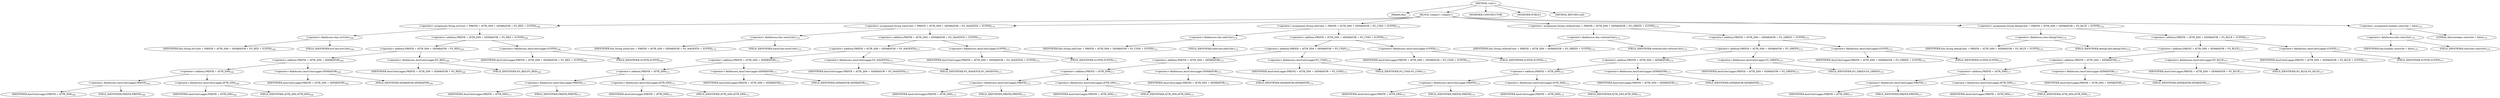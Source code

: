 digraph "&lt;init&gt;" {  
"368" [label = <(METHOD,&lt;init&gt;)> ]
"369" [label = <(PARAM,this)> ]
"370" [label = <(BLOCK,&lt;empty&gt;,&lt;empty&gt;)> ]
"371" [label = <(&lt;operator&gt;.assignment,String errColor = PREFIX + ATTR_DIM + SEPARATOR + FG_RED + SUFFIX)<SUB>168</SUB>> ]
"372" [label = <(&lt;operator&gt;.fieldAccess,this.errColor)<SUB>168</SUB>> ]
"373" [label = <(IDENTIFIER,this,String errColor = PREFIX + ATTR_DIM + SEPARATOR + FG_RED + SUFFIX)<SUB>168</SUB>> ]
"374" [label = <(FIELD_IDENTIFIER,errColor,errColor)<SUB>168</SUB>> ]
"375" [label = <(&lt;operator&gt;.addition,PREFIX + ATTR_DIM + SEPARATOR + FG_RED + SUFFIX)<SUB>169</SUB>> ]
"376" [label = <(&lt;operator&gt;.addition,PREFIX + ATTR_DIM + SEPARATOR + FG_RED)<SUB>169</SUB>> ]
"377" [label = <(&lt;operator&gt;.addition,PREFIX + ATTR_DIM + SEPARATOR)<SUB>169</SUB>> ]
"378" [label = <(&lt;operator&gt;.addition,PREFIX + ATTR_DIM)<SUB>169</SUB>> ]
"379" [label = <(&lt;operator&gt;.fieldAccess,AnsiColorLogger.PREFIX)<SUB>169</SUB>> ]
"380" [label = <(IDENTIFIER,AnsiColorLogger,PREFIX + ATTR_DIM)<SUB>169</SUB>> ]
"381" [label = <(FIELD_IDENTIFIER,PREFIX,PREFIX)<SUB>169</SUB>> ]
"382" [label = <(&lt;operator&gt;.fieldAccess,AnsiColorLogger.ATTR_DIM)<SUB>169</SUB>> ]
"383" [label = <(IDENTIFIER,AnsiColorLogger,PREFIX + ATTR_DIM)<SUB>169</SUB>> ]
"384" [label = <(FIELD_IDENTIFIER,ATTR_DIM,ATTR_DIM)<SUB>169</SUB>> ]
"385" [label = <(&lt;operator&gt;.fieldAccess,AnsiColorLogger.SEPARATOR)<SUB>169</SUB>> ]
"386" [label = <(IDENTIFIER,AnsiColorLogger,PREFIX + ATTR_DIM + SEPARATOR)<SUB>169</SUB>> ]
"387" [label = <(FIELD_IDENTIFIER,SEPARATOR,SEPARATOR)<SUB>169</SUB>> ]
"388" [label = <(&lt;operator&gt;.fieldAccess,AnsiColorLogger.FG_RED)<SUB>169</SUB>> ]
"389" [label = <(IDENTIFIER,AnsiColorLogger,PREFIX + ATTR_DIM + SEPARATOR + FG_RED)<SUB>169</SUB>> ]
"390" [label = <(FIELD_IDENTIFIER,FG_RED,FG_RED)<SUB>169</SUB>> ]
"391" [label = <(&lt;operator&gt;.fieldAccess,AnsiColorLogger.SUFFIX)<SUB>169</SUB>> ]
"392" [label = <(IDENTIFIER,AnsiColorLogger,PREFIX + ATTR_DIM + SEPARATOR + FG_RED + SUFFIX)<SUB>169</SUB>> ]
"393" [label = <(FIELD_IDENTIFIER,SUFFIX,SUFFIX)<SUB>169</SUB>> ]
"394" [label = <(&lt;operator&gt;.assignment,String warnColor = PREFIX + ATTR_DIM + SEPARATOR + FG_MAGENTA + SUFFIX)<SUB>170</SUB>> ]
"395" [label = <(&lt;operator&gt;.fieldAccess,this.warnColor)<SUB>170</SUB>> ]
"396" [label = <(IDENTIFIER,this,String warnColor = PREFIX + ATTR_DIM + SEPARATOR + FG_MAGENTA + SUFFIX)<SUB>170</SUB>> ]
"397" [label = <(FIELD_IDENTIFIER,warnColor,warnColor)<SUB>170</SUB>> ]
"398" [label = <(&lt;operator&gt;.addition,PREFIX + ATTR_DIM + SEPARATOR + FG_MAGENTA + SUFFIX)<SUB>171</SUB>> ]
"399" [label = <(&lt;operator&gt;.addition,PREFIX + ATTR_DIM + SEPARATOR + FG_MAGENTA)<SUB>171</SUB>> ]
"400" [label = <(&lt;operator&gt;.addition,PREFIX + ATTR_DIM + SEPARATOR)<SUB>171</SUB>> ]
"401" [label = <(&lt;operator&gt;.addition,PREFIX + ATTR_DIM)<SUB>171</SUB>> ]
"402" [label = <(&lt;operator&gt;.fieldAccess,AnsiColorLogger.PREFIX)<SUB>171</SUB>> ]
"403" [label = <(IDENTIFIER,AnsiColorLogger,PREFIX + ATTR_DIM)<SUB>171</SUB>> ]
"404" [label = <(FIELD_IDENTIFIER,PREFIX,PREFIX)<SUB>171</SUB>> ]
"405" [label = <(&lt;operator&gt;.fieldAccess,AnsiColorLogger.ATTR_DIM)<SUB>171</SUB>> ]
"406" [label = <(IDENTIFIER,AnsiColorLogger,PREFIX + ATTR_DIM)<SUB>171</SUB>> ]
"407" [label = <(FIELD_IDENTIFIER,ATTR_DIM,ATTR_DIM)<SUB>171</SUB>> ]
"408" [label = <(&lt;operator&gt;.fieldAccess,AnsiColorLogger.SEPARATOR)<SUB>171</SUB>> ]
"409" [label = <(IDENTIFIER,AnsiColorLogger,PREFIX + ATTR_DIM + SEPARATOR)<SUB>171</SUB>> ]
"410" [label = <(FIELD_IDENTIFIER,SEPARATOR,SEPARATOR)<SUB>171</SUB>> ]
"411" [label = <(&lt;operator&gt;.fieldAccess,AnsiColorLogger.FG_MAGENTA)<SUB>171</SUB>> ]
"412" [label = <(IDENTIFIER,AnsiColorLogger,PREFIX + ATTR_DIM + SEPARATOR + FG_MAGENTA)<SUB>171</SUB>> ]
"413" [label = <(FIELD_IDENTIFIER,FG_MAGENTA,FG_MAGENTA)<SUB>171</SUB>> ]
"414" [label = <(&lt;operator&gt;.fieldAccess,AnsiColorLogger.SUFFIX)<SUB>171</SUB>> ]
"415" [label = <(IDENTIFIER,AnsiColorLogger,PREFIX + ATTR_DIM + SEPARATOR + FG_MAGENTA + SUFFIX)<SUB>171</SUB>> ]
"416" [label = <(FIELD_IDENTIFIER,SUFFIX,SUFFIX)<SUB>171</SUB>> ]
"417" [label = <(&lt;operator&gt;.assignment,String infoColor = PREFIX + ATTR_DIM + SEPARATOR + FG_CYAN + SUFFIX)<SUB>172</SUB>> ]
"418" [label = <(&lt;operator&gt;.fieldAccess,this.infoColor)<SUB>172</SUB>> ]
"419" [label = <(IDENTIFIER,this,String infoColor = PREFIX + ATTR_DIM + SEPARATOR + FG_CYAN + SUFFIX)<SUB>172</SUB>> ]
"420" [label = <(FIELD_IDENTIFIER,infoColor,infoColor)<SUB>172</SUB>> ]
"421" [label = <(&lt;operator&gt;.addition,PREFIX + ATTR_DIM + SEPARATOR + FG_CYAN + SUFFIX)<SUB>173</SUB>> ]
"422" [label = <(&lt;operator&gt;.addition,PREFIX + ATTR_DIM + SEPARATOR + FG_CYAN)<SUB>173</SUB>> ]
"423" [label = <(&lt;operator&gt;.addition,PREFIX + ATTR_DIM + SEPARATOR)<SUB>173</SUB>> ]
"424" [label = <(&lt;operator&gt;.addition,PREFIX + ATTR_DIM)<SUB>173</SUB>> ]
"425" [label = <(&lt;operator&gt;.fieldAccess,AnsiColorLogger.PREFIX)<SUB>173</SUB>> ]
"426" [label = <(IDENTIFIER,AnsiColorLogger,PREFIX + ATTR_DIM)<SUB>173</SUB>> ]
"427" [label = <(FIELD_IDENTIFIER,PREFIX,PREFIX)<SUB>173</SUB>> ]
"428" [label = <(&lt;operator&gt;.fieldAccess,AnsiColorLogger.ATTR_DIM)<SUB>173</SUB>> ]
"429" [label = <(IDENTIFIER,AnsiColorLogger,PREFIX + ATTR_DIM)<SUB>173</SUB>> ]
"430" [label = <(FIELD_IDENTIFIER,ATTR_DIM,ATTR_DIM)<SUB>173</SUB>> ]
"431" [label = <(&lt;operator&gt;.fieldAccess,AnsiColorLogger.SEPARATOR)<SUB>173</SUB>> ]
"432" [label = <(IDENTIFIER,AnsiColorLogger,PREFIX + ATTR_DIM + SEPARATOR)<SUB>173</SUB>> ]
"433" [label = <(FIELD_IDENTIFIER,SEPARATOR,SEPARATOR)<SUB>173</SUB>> ]
"434" [label = <(&lt;operator&gt;.fieldAccess,AnsiColorLogger.FG_CYAN)<SUB>173</SUB>> ]
"435" [label = <(IDENTIFIER,AnsiColorLogger,PREFIX + ATTR_DIM + SEPARATOR + FG_CYAN)<SUB>173</SUB>> ]
"436" [label = <(FIELD_IDENTIFIER,FG_CYAN,FG_CYAN)<SUB>173</SUB>> ]
"437" [label = <(&lt;operator&gt;.fieldAccess,AnsiColorLogger.SUFFIX)<SUB>173</SUB>> ]
"438" [label = <(IDENTIFIER,AnsiColorLogger,PREFIX + ATTR_DIM + SEPARATOR + FG_CYAN + SUFFIX)<SUB>173</SUB>> ]
"439" [label = <(FIELD_IDENTIFIER,SUFFIX,SUFFIX)<SUB>173</SUB>> ]
"440" [label = <(&lt;operator&gt;.assignment,String verboseColor = PREFIX + ATTR_DIM + SEPARATOR + FG_GREEN + SUFFIX)<SUB>174</SUB>> ]
"441" [label = <(&lt;operator&gt;.fieldAccess,this.verboseColor)<SUB>174</SUB>> ]
"442" [label = <(IDENTIFIER,this,String verboseColor = PREFIX + ATTR_DIM + SEPARATOR + FG_GREEN + SUFFIX)<SUB>174</SUB>> ]
"443" [label = <(FIELD_IDENTIFIER,verboseColor,verboseColor)<SUB>174</SUB>> ]
"444" [label = <(&lt;operator&gt;.addition,PREFIX + ATTR_DIM + SEPARATOR + FG_GREEN + SUFFIX)<SUB>175</SUB>> ]
"445" [label = <(&lt;operator&gt;.addition,PREFIX + ATTR_DIM + SEPARATOR + FG_GREEN)<SUB>175</SUB>> ]
"446" [label = <(&lt;operator&gt;.addition,PREFIX + ATTR_DIM + SEPARATOR)<SUB>175</SUB>> ]
"447" [label = <(&lt;operator&gt;.addition,PREFIX + ATTR_DIM)<SUB>175</SUB>> ]
"448" [label = <(&lt;operator&gt;.fieldAccess,AnsiColorLogger.PREFIX)<SUB>175</SUB>> ]
"449" [label = <(IDENTIFIER,AnsiColorLogger,PREFIX + ATTR_DIM)<SUB>175</SUB>> ]
"450" [label = <(FIELD_IDENTIFIER,PREFIX,PREFIX)<SUB>175</SUB>> ]
"451" [label = <(&lt;operator&gt;.fieldAccess,AnsiColorLogger.ATTR_DIM)<SUB>175</SUB>> ]
"452" [label = <(IDENTIFIER,AnsiColorLogger,PREFIX + ATTR_DIM)<SUB>175</SUB>> ]
"453" [label = <(FIELD_IDENTIFIER,ATTR_DIM,ATTR_DIM)<SUB>175</SUB>> ]
"454" [label = <(&lt;operator&gt;.fieldAccess,AnsiColorLogger.SEPARATOR)<SUB>175</SUB>> ]
"455" [label = <(IDENTIFIER,AnsiColorLogger,PREFIX + ATTR_DIM + SEPARATOR)<SUB>175</SUB>> ]
"456" [label = <(FIELD_IDENTIFIER,SEPARATOR,SEPARATOR)<SUB>175</SUB>> ]
"457" [label = <(&lt;operator&gt;.fieldAccess,AnsiColorLogger.FG_GREEN)<SUB>175</SUB>> ]
"458" [label = <(IDENTIFIER,AnsiColorLogger,PREFIX + ATTR_DIM + SEPARATOR + FG_GREEN)<SUB>175</SUB>> ]
"459" [label = <(FIELD_IDENTIFIER,FG_GREEN,FG_GREEN)<SUB>175</SUB>> ]
"460" [label = <(&lt;operator&gt;.fieldAccess,AnsiColorLogger.SUFFIX)<SUB>175</SUB>> ]
"461" [label = <(IDENTIFIER,AnsiColorLogger,PREFIX + ATTR_DIM + SEPARATOR + FG_GREEN + SUFFIX)<SUB>175</SUB>> ]
"462" [label = <(FIELD_IDENTIFIER,SUFFIX,SUFFIX)<SUB>175</SUB>> ]
"463" [label = <(&lt;operator&gt;.assignment,String debugColor = PREFIX + ATTR_DIM + SEPARATOR + FG_BLUE + SUFFIX)<SUB>176</SUB>> ]
"464" [label = <(&lt;operator&gt;.fieldAccess,this.debugColor)<SUB>176</SUB>> ]
"465" [label = <(IDENTIFIER,this,String debugColor = PREFIX + ATTR_DIM + SEPARATOR + FG_BLUE + SUFFIX)<SUB>176</SUB>> ]
"466" [label = <(FIELD_IDENTIFIER,debugColor,debugColor)<SUB>176</SUB>> ]
"467" [label = <(&lt;operator&gt;.addition,PREFIX + ATTR_DIM + SEPARATOR + FG_BLUE + SUFFIX)<SUB>177</SUB>> ]
"468" [label = <(&lt;operator&gt;.addition,PREFIX + ATTR_DIM + SEPARATOR + FG_BLUE)<SUB>177</SUB>> ]
"469" [label = <(&lt;operator&gt;.addition,PREFIX + ATTR_DIM + SEPARATOR)<SUB>177</SUB>> ]
"470" [label = <(&lt;operator&gt;.addition,PREFIX + ATTR_DIM)<SUB>177</SUB>> ]
"471" [label = <(&lt;operator&gt;.fieldAccess,AnsiColorLogger.PREFIX)<SUB>177</SUB>> ]
"472" [label = <(IDENTIFIER,AnsiColorLogger,PREFIX + ATTR_DIM)<SUB>177</SUB>> ]
"473" [label = <(FIELD_IDENTIFIER,PREFIX,PREFIX)<SUB>177</SUB>> ]
"474" [label = <(&lt;operator&gt;.fieldAccess,AnsiColorLogger.ATTR_DIM)<SUB>177</SUB>> ]
"475" [label = <(IDENTIFIER,AnsiColorLogger,PREFIX + ATTR_DIM)<SUB>177</SUB>> ]
"476" [label = <(FIELD_IDENTIFIER,ATTR_DIM,ATTR_DIM)<SUB>177</SUB>> ]
"477" [label = <(&lt;operator&gt;.fieldAccess,AnsiColorLogger.SEPARATOR)<SUB>177</SUB>> ]
"478" [label = <(IDENTIFIER,AnsiColorLogger,PREFIX + ATTR_DIM + SEPARATOR)<SUB>177</SUB>> ]
"479" [label = <(FIELD_IDENTIFIER,SEPARATOR,SEPARATOR)<SUB>177</SUB>> ]
"480" [label = <(&lt;operator&gt;.fieldAccess,AnsiColorLogger.FG_BLUE)<SUB>177</SUB>> ]
"481" [label = <(IDENTIFIER,AnsiColorLogger,PREFIX + ATTR_DIM + SEPARATOR + FG_BLUE)<SUB>177</SUB>> ]
"482" [label = <(FIELD_IDENTIFIER,FG_BLUE,FG_BLUE)<SUB>177</SUB>> ]
"483" [label = <(&lt;operator&gt;.fieldAccess,AnsiColorLogger.SUFFIX)<SUB>177</SUB>> ]
"484" [label = <(IDENTIFIER,AnsiColorLogger,PREFIX + ATTR_DIM + SEPARATOR + FG_BLUE + SUFFIX)<SUB>177</SUB>> ]
"485" [label = <(FIELD_IDENTIFIER,SUFFIX,SUFFIX)<SUB>177</SUB>> ]
"486" [label = <(&lt;operator&gt;.assignment,boolean colorsSet = false)<SUB>179</SUB>> ]
"487" [label = <(&lt;operator&gt;.fieldAccess,this.colorsSet)<SUB>179</SUB>> ]
"488" [label = <(IDENTIFIER,this,boolean colorsSet = false)<SUB>179</SUB>> ]
"489" [label = <(FIELD_IDENTIFIER,colorsSet,colorsSet)<SUB>179</SUB>> ]
"490" [label = <(LITERAL,false,boolean colorsSet = false)<SUB>179</SUB>> ]
"491" [label = <(MODIFIER,CONSTRUCTOR)> ]
"492" [label = <(MODIFIER,PUBLIC)> ]
"493" [label = <(METHOD_RETURN,void)> ]
  "368" -> "369" 
  "368" -> "370" 
  "368" -> "491" 
  "368" -> "492" 
  "368" -> "493" 
  "370" -> "371" 
  "370" -> "394" 
  "370" -> "417" 
  "370" -> "440" 
  "370" -> "463" 
  "370" -> "486" 
  "371" -> "372" 
  "371" -> "375" 
  "372" -> "373" 
  "372" -> "374" 
  "375" -> "376" 
  "375" -> "391" 
  "376" -> "377" 
  "376" -> "388" 
  "377" -> "378" 
  "377" -> "385" 
  "378" -> "379" 
  "378" -> "382" 
  "379" -> "380" 
  "379" -> "381" 
  "382" -> "383" 
  "382" -> "384" 
  "385" -> "386" 
  "385" -> "387" 
  "388" -> "389" 
  "388" -> "390" 
  "391" -> "392" 
  "391" -> "393" 
  "394" -> "395" 
  "394" -> "398" 
  "395" -> "396" 
  "395" -> "397" 
  "398" -> "399" 
  "398" -> "414" 
  "399" -> "400" 
  "399" -> "411" 
  "400" -> "401" 
  "400" -> "408" 
  "401" -> "402" 
  "401" -> "405" 
  "402" -> "403" 
  "402" -> "404" 
  "405" -> "406" 
  "405" -> "407" 
  "408" -> "409" 
  "408" -> "410" 
  "411" -> "412" 
  "411" -> "413" 
  "414" -> "415" 
  "414" -> "416" 
  "417" -> "418" 
  "417" -> "421" 
  "418" -> "419" 
  "418" -> "420" 
  "421" -> "422" 
  "421" -> "437" 
  "422" -> "423" 
  "422" -> "434" 
  "423" -> "424" 
  "423" -> "431" 
  "424" -> "425" 
  "424" -> "428" 
  "425" -> "426" 
  "425" -> "427" 
  "428" -> "429" 
  "428" -> "430" 
  "431" -> "432" 
  "431" -> "433" 
  "434" -> "435" 
  "434" -> "436" 
  "437" -> "438" 
  "437" -> "439" 
  "440" -> "441" 
  "440" -> "444" 
  "441" -> "442" 
  "441" -> "443" 
  "444" -> "445" 
  "444" -> "460" 
  "445" -> "446" 
  "445" -> "457" 
  "446" -> "447" 
  "446" -> "454" 
  "447" -> "448" 
  "447" -> "451" 
  "448" -> "449" 
  "448" -> "450" 
  "451" -> "452" 
  "451" -> "453" 
  "454" -> "455" 
  "454" -> "456" 
  "457" -> "458" 
  "457" -> "459" 
  "460" -> "461" 
  "460" -> "462" 
  "463" -> "464" 
  "463" -> "467" 
  "464" -> "465" 
  "464" -> "466" 
  "467" -> "468" 
  "467" -> "483" 
  "468" -> "469" 
  "468" -> "480" 
  "469" -> "470" 
  "469" -> "477" 
  "470" -> "471" 
  "470" -> "474" 
  "471" -> "472" 
  "471" -> "473" 
  "474" -> "475" 
  "474" -> "476" 
  "477" -> "478" 
  "477" -> "479" 
  "480" -> "481" 
  "480" -> "482" 
  "483" -> "484" 
  "483" -> "485" 
  "486" -> "487" 
  "486" -> "490" 
  "487" -> "488" 
  "487" -> "489" 
}
